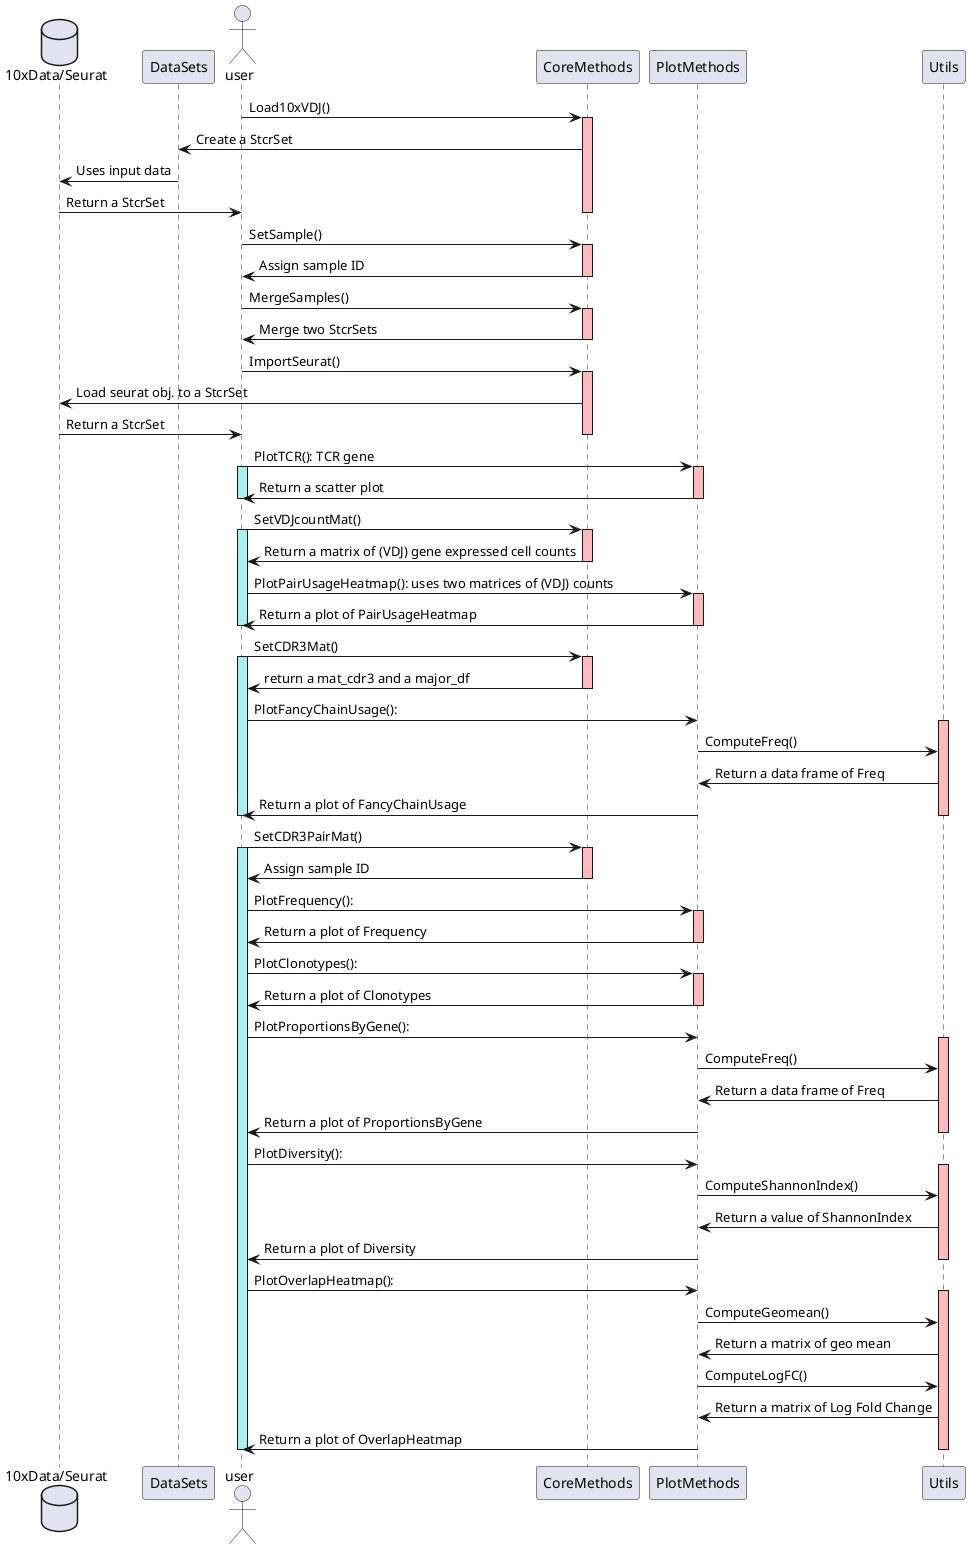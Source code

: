 @startuml Stcr

database "10xData/Seurat"
participant DataSets
actor user
participant CoreMethods
participant PlotMethods
participant Utils

user -> CoreMethods: Load10xVDJ()
activate CoreMethods #FFBBBB
CoreMethods -> DataSets: Create a StcrSet
DataSets -> "10xData/Seurat": Uses input data 
"10xData/Seurat" -> user: Return a StcrSet
deactivate CoreMethods #FFBBBB
user -> CoreMethods: SetSample()
activate CoreMethods #FFBBBB
CoreMethods -> user: Assign sample ID
deactivate CoreMethods #FFBBBB
user -> CoreMethods: MergeSamples()
activate CoreMethods #FFBBBB
CoreMethods -> user: Merge two StcrSets
deactivate CoreMethods #FFBBBB
user -> CoreMethods: ImportSeurat()
activate CoreMethods #FFBBBB
CoreMethods -> "10xData/Seurat": Load seurat obj. to a StcrSet
"10xData/Seurat" -> user: Return a StcrSet
deactivate CoreMethods #FFBBBB

user -> PlotMethods: PlotTCR(): TCR gene 
activate user #AAEEEE
activate PlotMethods #FFBBBB
PlotMethods -> user: Return a scatter plot
deactivate PlotMethods #FFBBBB
deactivate user #AAEEEE

user -> CoreMethods: SetVDJcountMat()
activate user #AAEEEE
activate CoreMethods #FFBBBB
CoreMethods -> user: Return a matrix of (VDJ) gene expressed cell counts 
deactivate CoreMethods #FFBBBB
user -> PlotMethods: PlotPairUsageHeatmap(): uses two matrices of (VDJ) counts
activate PlotMethods #FFBBBB
PlotMethods -> user: Return a plot of PairUsageHeatmap
deactivate PlotMethods #FFBBBB
deactivate user #AAEEEE

user -> CoreMethods: SetCDR3Mat()
activate user #AAEEEE
activate CoreMethods #FFBBBB
CoreMethods -> user: return a mat_cdr3 and a major_df
deactivate CoreMethods #FFBBBB
user -> PlotMethods: PlotFancyChainUsage(): 
activate Utils #FFBBBB
PlotMethods -> Utils: ComputeFreq()
Utils -> PlotMethods: Return a data frame of Freq
PlotMethods -> user: Return a plot of FancyChainUsage
deactivate Utils #FFBBBB
deactivate user #AAEEEE

user -> CoreMethods: SetCDR3PairMat()
activate user #AAEEEE
activate CoreMethods #FFBBBB
CoreMethods -> user: Assign sample ID
deactivate CoreMethods #FFBBBB
user -> PlotMethods: PlotFrequency(): 
activate PlotMethods #FFBBBB
PlotMethods -> user: Return a plot of Frequency
deactivate PlotMethods #FFBBBB
user -> PlotMethods: PlotClonotypes(): 
activate PlotMethods #FFBBBB
PlotMethods -> user: Return a plot of Clonotypes
deactivate PlotMethods #FFBBBB
user -> PlotMethods: PlotProportionsByGene(): 
activate Utils #FFBBBB
PlotMethods -> Utils: ComputeFreq()
Utils -> PlotMethods: Return a data frame of Freq
PlotMethods -> user: Return a plot of ProportionsByGene
deactivate Utils #FFBBBB
user -> PlotMethods: PlotDiversity(): 
activate Utils #FFBBBB
PlotMethods -> Utils: ComputeShannonIndex()
Utils -> PlotMethods: Return a value of ShannonIndex
PlotMethods -> user: Return a plot of Diversity
deactivate Utils #FFBBBB
user -> PlotMethods: PlotOverlapHeatmap(): 
activate Utils #FFBBBB
PlotMethods -> Utils: ComputeGeomean()
Utils -> PlotMethods: Return a matrix of geo mean
PlotMethods -> Utils: ComputeLogFC()
Utils -> PlotMethods: Return a matrix of Log Fold Change
PlotMethods -> user: Return a plot of OverlapHeatmap
deactivate Utils #FFBBBB
deactivate user #AAEEEE


@enduml